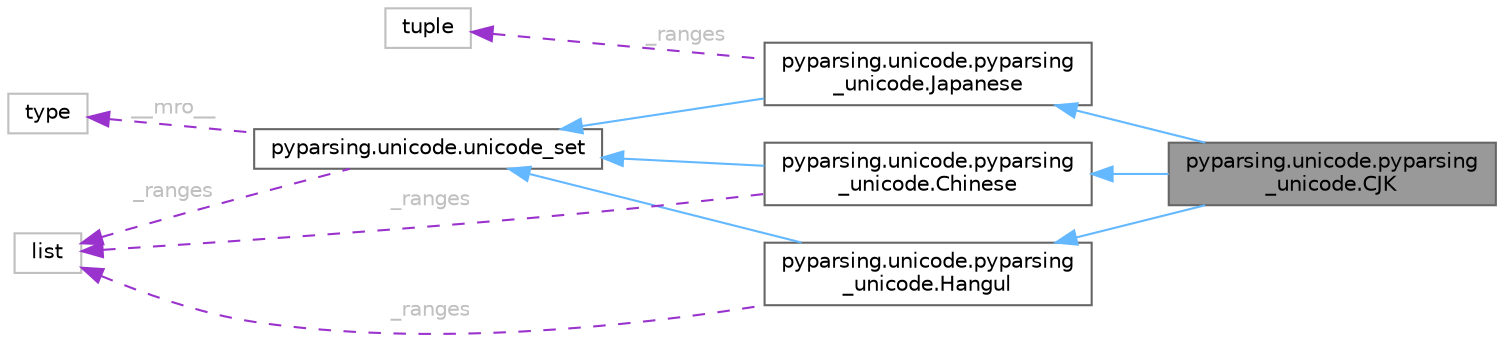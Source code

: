 digraph "pyparsing.unicode.pyparsing_unicode.CJK"
{
 // LATEX_PDF_SIZE
  bgcolor="transparent";
  edge [fontname=Helvetica,fontsize=10,labelfontname=Helvetica,labelfontsize=10];
  node [fontname=Helvetica,fontsize=10,shape=box,height=0.2,width=0.4];
  rankdir="LR";
  Node1 [id="Node000001",label="pyparsing.unicode.pyparsing\l_unicode.CJK",height=0.2,width=0.4,color="gray40", fillcolor="grey60", style="filled", fontcolor="black",tooltip=" "];
  Node2 -> Node1 [id="edge12_Node000001_Node000002",dir="back",color="steelblue1",style="solid",tooltip=" "];
  Node2 [id="Node000002",label="pyparsing.unicode.pyparsing\l_unicode.Chinese",height=0.2,width=0.4,color="gray40", fillcolor="white", style="filled",URL="$dd/d57/classpyparsing_1_1unicode_1_1pyparsing__unicode_1_1Chinese.html",tooltip=" "];
  Node3 -> Node2 [id="edge13_Node000002_Node000003",dir="back",color="steelblue1",style="solid",tooltip=" "];
  Node3 [id="Node000003",label="pyparsing.unicode.unicode_set",height=0.2,width=0.4,color="gray40", fillcolor="white", style="filled",URL="$d0/dd1/classpyparsing_1_1unicode_1_1unicode__set.html",tooltip=" "];
  Node4 -> Node3 [id="edge14_Node000003_Node000004",dir="back",color="darkorchid3",style="dashed",tooltip=" ",label=" _ranges",fontcolor="grey" ];
  Node4 [id="Node000004",label="list",height=0.2,width=0.4,color="grey75", fillcolor="white", style="filled",tooltip=" "];
  Node5 -> Node3 [id="edge15_Node000003_Node000005",dir="back",color="darkorchid3",style="dashed",tooltip=" ",label=" __mro__",fontcolor="grey" ];
  Node5 [id="Node000005",label="type",height=0.2,width=0.4,color="grey75", fillcolor="white", style="filled",tooltip=" "];
  Node4 -> Node2 [id="edge16_Node000002_Node000004",dir="back",color="darkorchid3",style="dashed",tooltip=" ",label=" _ranges",fontcolor="grey" ];
  Node6 -> Node1 [id="edge17_Node000001_Node000006",dir="back",color="steelblue1",style="solid",tooltip=" "];
  Node6 [id="Node000006",label="pyparsing.unicode.pyparsing\l_unicode.Japanese",height=0.2,width=0.4,color="gray40", fillcolor="white", style="filled",URL="$df/d5c/classpyparsing_1_1unicode_1_1pyparsing__unicode_1_1Japanese.html",tooltip=" "];
  Node3 -> Node6 [id="edge18_Node000006_Node000003",dir="back",color="steelblue1",style="solid",tooltip=" "];
  Node7 -> Node6 [id="edge19_Node000006_Node000007",dir="back",color="darkorchid3",style="dashed",tooltip=" ",label=" _ranges",fontcolor="grey" ];
  Node7 [id="Node000007",label="tuple",height=0.2,width=0.4,color="grey75", fillcolor="white", style="filled",tooltip=" "];
  Node8 -> Node1 [id="edge20_Node000001_Node000008",dir="back",color="steelblue1",style="solid",tooltip=" "];
  Node8 [id="Node000008",label="pyparsing.unicode.pyparsing\l_unicode.Hangul",height=0.2,width=0.4,color="gray40", fillcolor="white", style="filled",URL="$d4/d24/classpyparsing_1_1unicode_1_1pyparsing__unicode_1_1Hangul.html",tooltip=" "];
  Node3 -> Node8 [id="edge21_Node000008_Node000003",dir="back",color="steelblue1",style="solid",tooltip=" "];
  Node4 -> Node8 [id="edge22_Node000008_Node000004",dir="back",color="darkorchid3",style="dashed",tooltip=" ",label=" _ranges",fontcolor="grey" ];
}
